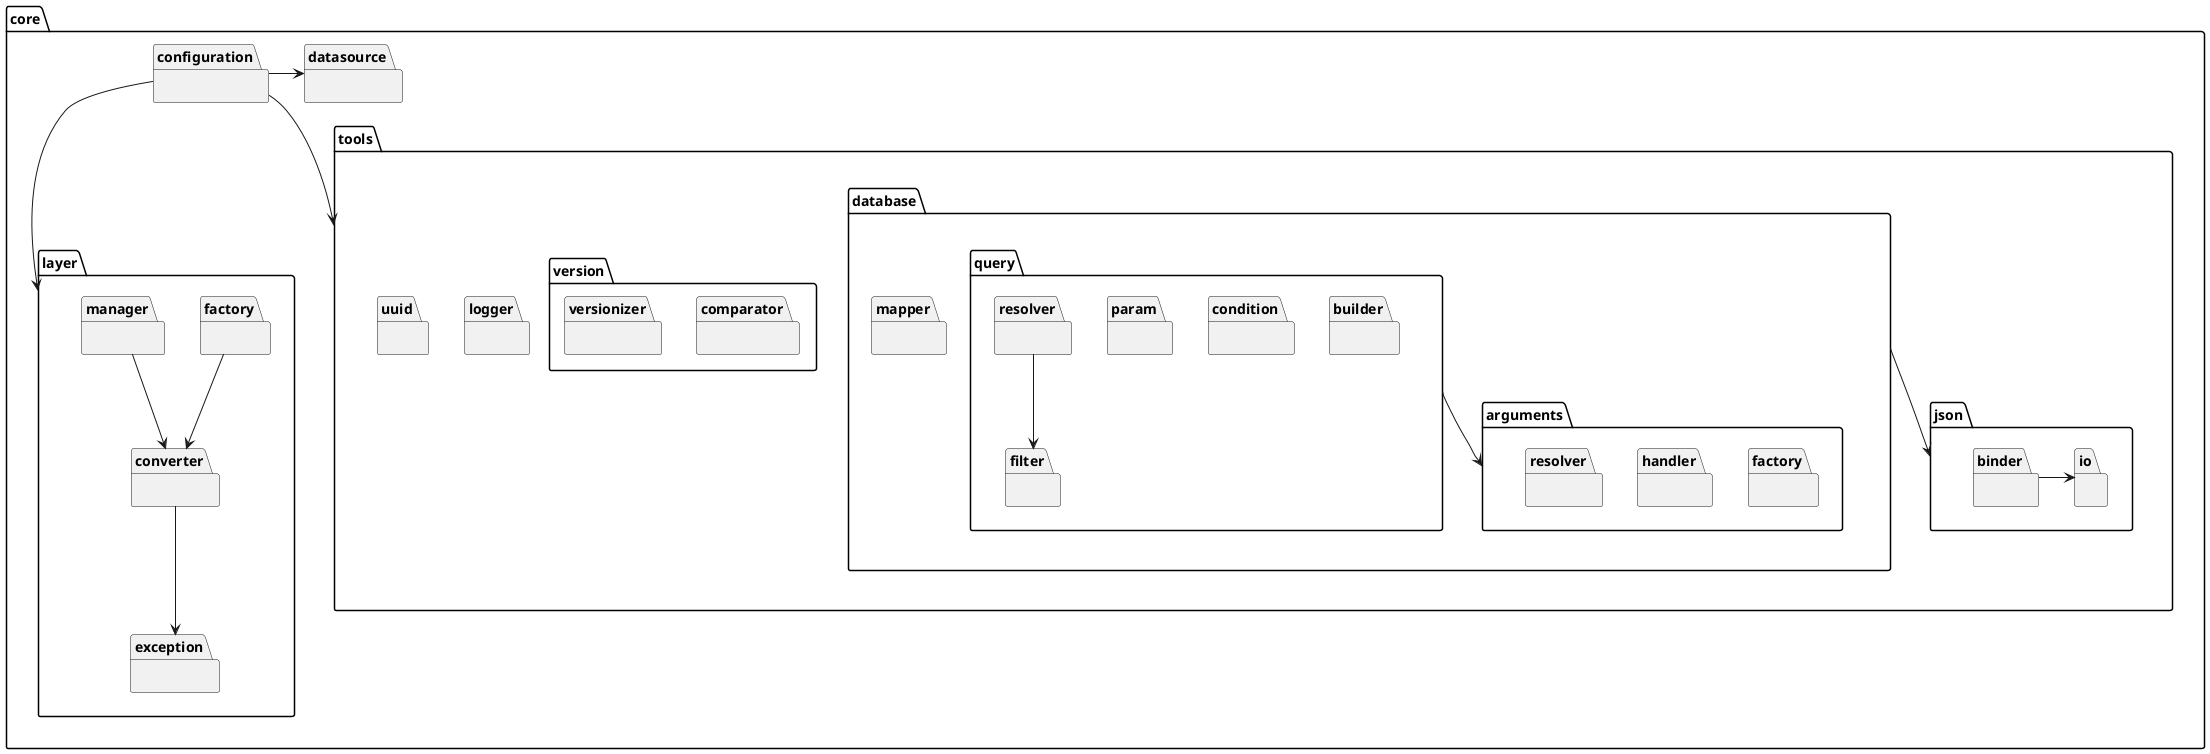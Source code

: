 @startuml
package "core" {
    package datasource {
    }
    package layer {
        package converter {}
        package exception {}
        package factory {}
        package manager {}
    }
    package "configuration" {
    }
    package tools {
        package database {
            package arguments {
                package factory {}
                package handler {}
                package resolver {}
            }
            package mapper {}
            package query {
                package builder {}
                package condition {}
                package filter {}
                package param {}
                package resolver {}
            }
        }
        package json {
            package binder {
            }
            package io {
            }
        }
        package logger {}
        package uuid {}
        package version {
            package comparator {
            }
            package versionizer {
            }
        }
    }
}

configuration --> layer
configuration --> tools
configuration -> datasource

core.layer.manager --> core.layer.converter
core.layer.factory --> core.layer.converter
core.layer.converter --> core.layer.exception

binder -> io

core.tools.database.query.resolver --> core.tools.database.query.filter
core.tools.database.query --> arguments

database --> json
@enduml